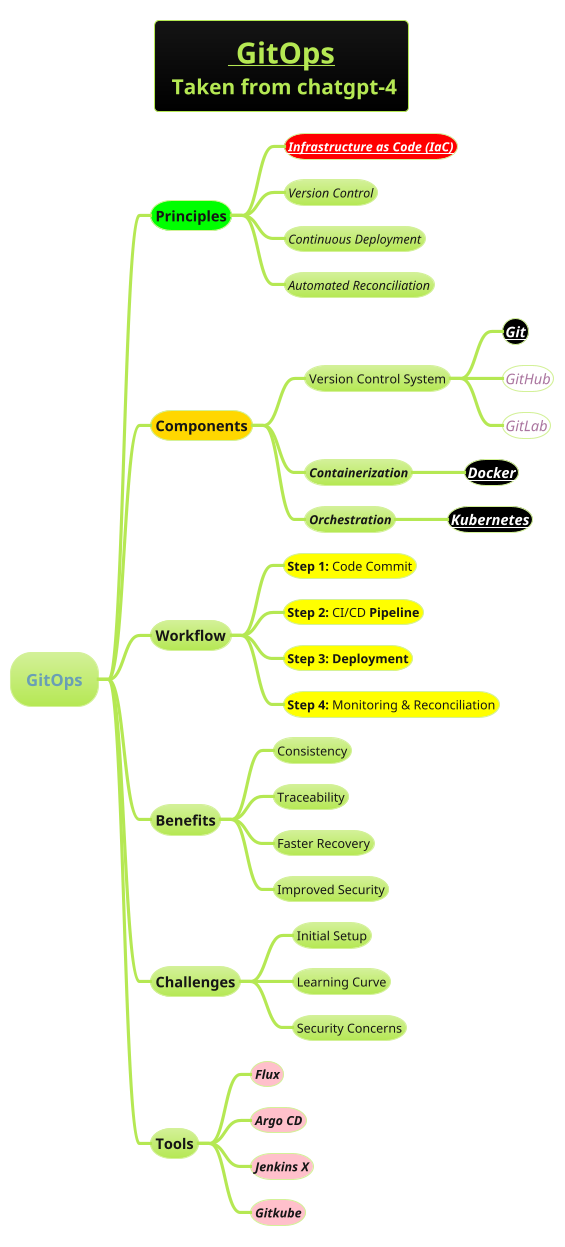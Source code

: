 @startmindmap
title =__ GitOps__\n Taken from chatgpt-4
!theme hacker

* GitOps
**[#lime] Principles
***[#red] ====**[[devops-plantuml-mindmap/infrastructure-as-code.puml Infrastructure as Code (IaC)]]**
*** ====Version Control
*** ====Continuous Deployment
*** ====Automated Reconciliation
**[#gold] Components
*** Version Control System
****[#black] ====<size:14>**[[Git.puml Git]]**
****[#white] ====<size:14>GitHub
****[#white] ====<size:14>GitLab
*** ====**Containerization**
****[#black] ====<size:14>**[[devops-plantuml-mindmap/Docker.puml Docker]]**
*** ====**Orchestration**
****[#black] ====<size:14>**[[devops-plantuml-mindmap/kubernetes.puml Kubernetes]]**
** Workflow
***[#yellow] **Step 1:** Code Commit
***[#yellow] **Step 2:** CI/CD **Pipeline**
***[#yellow] **Step 3:** **Deployment**
***[#yellow] **Step 4:** Monitoring & Reconciliation
** Benefits
*** Consistency
*** Traceability
*** Faster Recovery
*** Improved Security
** Challenges
*** Initial Setup
*** Learning Curve
*** Security Concerns
** Tools
***[#pink] ====**Flux**
***[#pink] ====**Argo CD**
***[#pink] ====**Jenkins X**
***[#pink] ====**Gitkube**
@endmindmap
